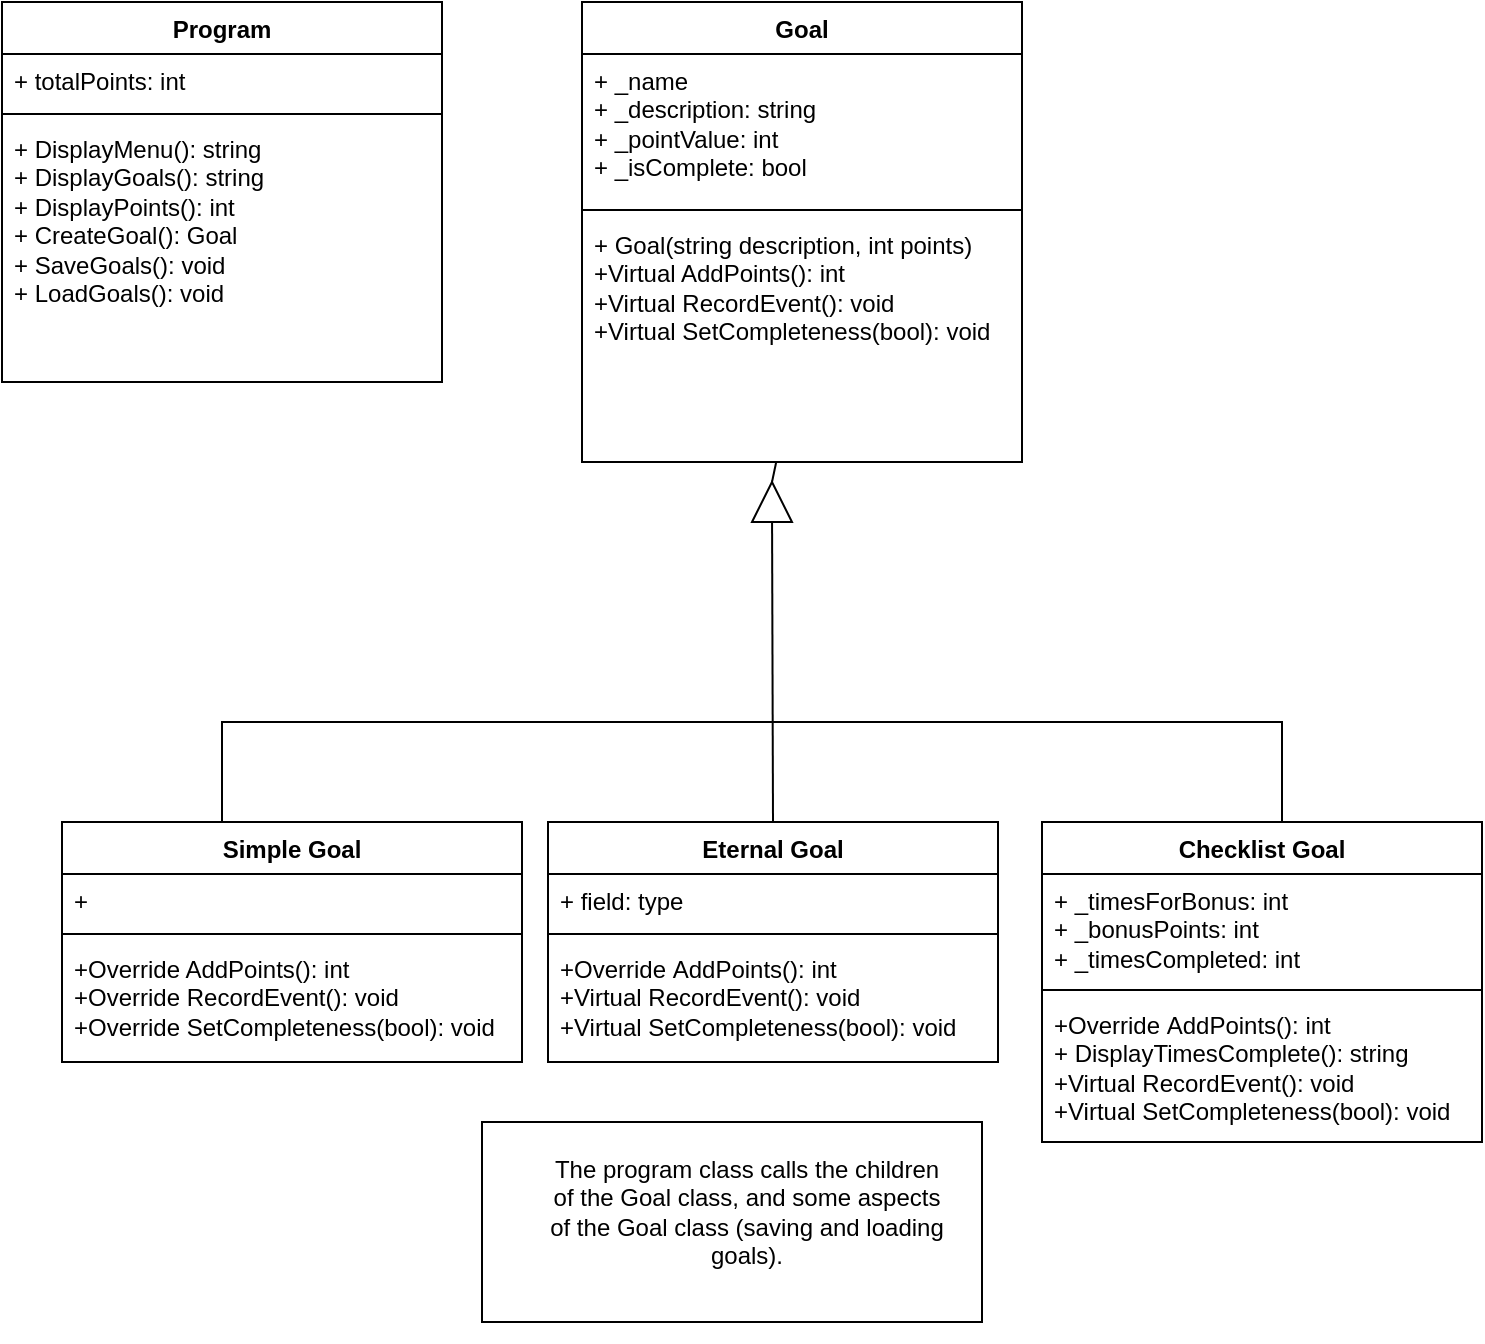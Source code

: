 <mxfile version="24.5.4" type="device">
  <diagram name="Page-1" id="RKtXmMHVuPjeEI1anVtn">
    <mxGraphModel dx="833" dy="715" grid="1" gridSize="10" guides="1" tooltips="1" connect="1" arrows="1" fold="1" page="1" pageScale="1" pageWidth="850" pageHeight="1100" math="0" shadow="0">
      <root>
        <mxCell id="0" />
        <mxCell id="1" parent="0" />
        <mxCell id="HKq2_l8QwF1ey5nwCKm9-34" value="" style="rounded=0;whiteSpace=wrap;html=1;" vertex="1" parent="1">
          <mxGeometry x="280" y="600" width="250" height="100" as="geometry" />
        </mxCell>
        <mxCell id="HKq2_l8QwF1ey5nwCKm9-1" value="Goal" style="swimlane;fontStyle=1;align=center;verticalAlign=top;childLayout=stackLayout;horizontal=1;startSize=26;horizontalStack=0;resizeParent=1;resizeParentMax=0;resizeLast=0;collapsible=1;marginBottom=0;whiteSpace=wrap;html=1;" vertex="1" parent="1">
          <mxGeometry x="330" y="40" width="220" height="230" as="geometry" />
        </mxCell>
        <mxCell id="HKq2_l8QwF1ey5nwCKm9-2" value="&lt;div&gt;+ _name&lt;/div&gt;+ _description: string&lt;div&gt;+ _pointValue: int&lt;/div&gt;&lt;div&gt;+ _isComplete: bool&lt;br&gt;&lt;/div&gt;" style="text;strokeColor=none;fillColor=none;align=left;verticalAlign=top;spacingLeft=4;spacingRight=4;overflow=hidden;rotatable=0;points=[[0,0.5],[1,0.5]];portConstraint=eastwest;whiteSpace=wrap;html=1;" vertex="1" parent="HKq2_l8QwF1ey5nwCKm9-1">
          <mxGeometry y="26" width="220" height="74" as="geometry" />
        </mxCell>
        <mxCell id="HKq2_l8QwF1ey5nwCKm9-3" value="" style="line;strokeWidth=1;fillColor=none;align=left;verticalAlign=middle;spacingTop=-1;spacingLeft=3;spacingRight=3;rotatable=0;labelPosition=right;points=[];portConstraint=eastwest;strokeColor=inherit;" vertex="1" parent="HKq2_l8QwF1ey5nwCKm9-1">
          <mxGeometry y="100" width="220" height="8" as="geometry" />
        </mxCell>
        <mxCell id="HKq2_l8QwF1ey5nwCKm9-4" value="+ Goal(string description, int points)&lt;div&gt;+Virtual AddPoints(): int&lt;/div&gt;&lt;div&gt;&lt;span style=&quot;background-color: initial;&quot;&gt;+&lt;/span&gt;&lt;span style=&quot;background-color: initial;&quot;&gt;Virtual&lt;/span&gt;&lt;span style=&quot;background-color: initial;&quot;&gt;&amp;nbsp;RecordEvent(): void&lt;/span&gt;&lt;br&gt;&lt;/div&gt;&lt;div&gt;&lt;div&gt;+Virtual SetCompleteness(bool): void&lt;/div&gt;&lt;div&gt;&lt;br&gt;&lt;/div&gt;&lt;/div&gt;" style="text;strokeColor=none;fillColor=none;align=left;verticalAlign=top;spacingLeft=4;spacingRight=4;overflow=hidden;rotatable=0;points=[[0,0.5],[1,0.5]];portConstraint=eastwest;whiteSpace=wrap;html=1;" vertex="1" parent="HKq2_l8QwF1ey5nwCKm9-1">
          <mxGeometry y="108" width="220" height="122" as="geometry" />
        </mxCell>
        <mxCell id="HKq2_l8QwF1ey5nwCKm9-5" value="Simple Goal" style="swimlane;fontStyle=1;align=center;verticalAlign=top;childLayout=stackLayout;horizontal=1;startSize=26;horizontalStack=0;resizeParent=1;resizeParentMax=0;resizeLast=0;collapsible=1;marginBottom=0;whiteSpace=wrap;html=1;" vertex="1" parent="1">
          <mxGeometry x="70" y="450" width="230" height="120" as="geometry" />
        </mxCell>
        <mxCell id="HKq2_l8QwF1ey5nwCKm9-6" value="+" style="text;strokeColor=none;fillColor=none;align=left;verticalAlign=top;spacingLeft=4;spacingRight=4;overflow=hidden;rotatable=0;points=[[0,0.5],[1,0.5]];portConstraint=eastwest;whiteSpace=wrap;html=1;" vertex="1" parent="HKq2_l8QwF1ey5nwCKm9-5">
          <mxGeometry y="26" width="230" height="26" as="geometry" />
        </mxCell>
        <mxCell id="HKq2_l8QwF1ey5nwCKm9-7" value="" style="line;strokeWidth=1;fillColor=none;align=left;verticalAlign=middle;spacingTop=-1;spacingLeft=3;spacingRight=3;rotatable=0;labelPosition=right;points=[];portConstraint=eastwest;strokeColor=inherit;" vertex="1" parent="HKq2_l8QwF1ey5nwCKm9-5">
          <mxGeometry y="52" width="230" height="8" as="geometry" />
        </mxCell>
        <mxCell id="HKq2_l8QwF1ey5nwCKm9-8" value="+Override AddPoints(): int&lt;div&gt;&lt;div&gt;&lt;div&gt;+&lt;span style=&quot;background-color: initial;&quot;&gt;Override&lt;/span&gt;&lt;span style=&quot;background-color: initial;&quot;&gt;&amp;nbsp;RecordEvent(): void&lt;/span&gt;&lt;/div&gt;&lt;div&gt;&lt;div&gt;+Override SetCompleteness(bool): void&lt;/div&gt;&lt;div&gt;&lt;br&gt;&lt;/div&gt;&lt;/div&gt;&lt;/div&gt;&lt;div&gt;&lt;/div&gt;&lt;/div&gt;" style="text;strokeColor=none;fillColor=none;align=left;verticalAlign=top;spacingLeft=4;spacingRight=4;overflow=hidden;rotatable=0;points=[[0,0.5],[1,0.5]];portConstraint=eastwest;whiteSpace=wrap;html=1;" vertex="1" parent="HKq2_l8QwF1ey5nwCKm9-5">
          <mxGeometry y="60" width="230" height="60" as="geometry" />
        </mxCell>
        <mxCell id="HKq2_l8QwF1ey5nwCKm9-9" value="Eternal Goal" style="swimlane;fontStyle=1;align=center;verticalAlign=top;childLayout=stackLayout;horizontal=1;startSize=26;horizontalStack=0;resizeParent=1;resizeParentMax=0;resizeLast=0;collapsible=1;marginBottom=0;whiteSpace=wrap;html=1;" vertex="1" parent="1">
          <mxGeometry x="313" y="450" width="225" height="120" as="geometry" />
        </mxCell>
        <mxCell id="HKq2_l8QwF1ey5nwCKm9-10" value="+ field: type" style="text;strokeColor=none;fillColor=none;align=left;verticalAlign=top;spacingLeft=4;spacingRight=4;overflow=hidden;rotatable=0;points=[[0,0.5],[1,0.5]];portConstraint=eastwest;whiteSpace=wrap;html=1;" vertex="1" parent="HKq2_l8QwF1ey5nwCKm9-9">
          <mxGeometry y="26" width="225" height="26" as="geometry" />
        </mxCell>
        <mxCell id="HKq2_l8QwF1ey5nwCKm9-11" value="" style="line;strokeWidth=1;fillColor=none;align=left;verticalAlign=middle;spacingTop=-1;spacingLeft=3;spacingRight=3;rotatable=0;labelPosition=right;points=[];portConstraint=eastwest;strokeColor=inherit;" vertex="1" parent="HKq2_l8QwF1ey5nwCKm9-9">
          <mxGeometry y="52" width="225" height="8" as="geometry" />
        </mxCell>
        <mxCell id="HKq2_l8QwF1ey5nwCKm9-12" value="+Override&amp;nbsp;AddPoints(): int&lt;div&gt;&lt;div&gt;+&lt;span style=&quot;background-color: initial;&quot;&gt;Virtual&lt;/span&gt;&lt;span style=&quot;background-color: initial;&quot;&gt;&amp;nbsp;RecordEvent(): void&lt;/span&gt;&lt;/div&gt;&lt;div&gt;&lt;div&gt;+Virtual SetCompleteness(bool): void&lt;/div&gt;&lt;div&gt;&lt;br&gt;&lt;/div&gt;&lt;/div&gt;&lt;/div&gt;" style="text;strokeColor=none;fillColor=none;align=left;verticalAlign=top;spacingLeft=4;spacingRight=4;overflow=hidden;rotatable=0;points=[[0,0.5],[1,0.5]];portConstraint=eastwest;whiteSpace=wrap;html=1;" vertex="1" parent="HKq2_l8QwF1ey5nwCKm9-9">
          <mxGeometry y="60" width="225" height="60" as="geometry" />
        </mxCell>
        <mxCell id="HKq2_l8QwF1ey5nwCKm9-13" value="Checklist Goal" style="swimlane;fontStyle=1;align=center;verticalAlign=top;childLayout=stackLayout;horizontal=1;startSize=26;horizontalStack=0;resizeParent=1;resizeParentMax=0;resizeLast=0;collapsible=1;marginBottom=0;whiteSpace=wrap;html=1;" vertex="1" parent="1">
          <mxGeometry x="560" y="450" width="220" height="160" as="geometry" />
        </mxCell>
        <mxCell id="HKq2_l8QwF1ey5nwCKm9-14" value="+ _timesForBonus: int&lt;div&gt;+ _bonusPoints: int&lt;/div&gt;&lt;div&gt;+ _timesCompleted: int&lt;/div&gt;" style="text;strokeColor=none;fillColor=none;align=left;verticalAlign=top;spacingLeft=4;spacingRight=4;overflow=hidden;rotatable=0;points=[[0,0.5],[1,0.5]];portConstraint=eastwest;whiteSpace=wrap;html=1;" vertex="1" parent="HKq2_l8QwF1ey5nwCKm9-13">
          <mxGeometry y="26" width="220" height="54" as="geometry" />
        </mxCell>
        <mxCell id="HKq2_l8QwF1ey5nwCKm9-15" value="" style="line;strokeWidth=1;fillColor=none;align=left;verticalAlign=middle;spacingTop=-1;spacingLeft=3;spacingRight=3;rotatable=0;labelPosition=right;points=[];portConstraint=eastwest;strokeColor=inherit;" vertex="1" parent="HKq2_l8QwF1ey5nwCKm9-13">
          <mxGeometry y="80" width="220" height="8" as="geometry" />
        </mxCell>
        <mxCell id="HKq2_l8QwF1ey5nwCKm9-16" value="+Override&amp;nbsp;AddPoints(): int&lt;div&gt;+ DisplayTimesComplete(): string&lt;/div&gt;&lt;div&gt;&lt;div&gt;+&lt;span style=&quot;background-color: initial;&quot;&gt;Virtual&lt;/span&gt;&lt;span style=&quot;background-color: initial;&quot;&gt;&amp;nbsp;RecordEvent(): void&lt;/span&gt;&lt;/div&gt;&lt;div&gt;&lt;div&gt;+Virtual SetCompleteness(bool): void&lt;/div&gt;&lt;div&gt;&lt;br&gt;&lt;/div&gt;&lt;/div&gt;&lt;/div&gt;" style="text;strokeColor=none;fillColor=none;align=left;verticalAlign=top;spacingLeft=4;spacingRight=4;overflow=hidden;rotatable=0;points=[[0,0.5],[1,0.5]];portConstraint=eastwest;whiteSpace=wrap;html=1;" vertex="1" parent="HKq2_l8QwF1ey5nwCKm9-13">
          <mxGeometry y="88" width="220" height="72" as="geometry" />
        </mxCell>
        <mxCell id="HKq2_l8QwF1ey5nwCKm9-21" value="" style="endArrow=none;html=1;rounded=0;exitX=1;exitY=0.5;exitDx=0;exitDy=0;" edge="1" parent="1" source="HKq2_l8QwF1ey5nwCKm9-22" target="HKq2_l8QwF1ey5nwCKm9-4">
          <mxGeometry width="50" height="50" relative="1" as="geometry">
            <mxPoint x="410" y="400" as="sourcePoint" />
            <mxPoint x="460" y="350" as="targetPoint" />
          </mxGeometry>
        </mxCell>
        <mxCell id="HKq2_l8QwF1ey5nwCKm9-23" value="" style="endArrow=none;html=1;rounded=0;exitX=0.5;exitY=0;exitDx=0;exitDy=0;" edge="1" parent="1" source="HKq2_l8QwF1ey5nwCKm9-9" target="HKq2_l8QwF1ey5nwCKm9-22">
          <mxGeometry width="50" height="50" relative="1" as="geometry">
            <mxPoint x="425" y="400" as="sourcePoint" />
            <mxPoint x="425" y="180" as="targetPoint" />
          </mxGeometry>
        </mxCell>
        <mxCell id="HKq2_l8QwF1ey5nwCKm9-22" value="" style="triangle;whiteSpace=wrap;html=1;rotation=-90;" vertex="1" parent="1">
          <mxGeometry x="415" y="280" width="20" height="20" as="geometry" />
        </mxCell>
        <mxCell id="HKq2_l8QwF1ey5nwCKm9-25" value="" style="endArrow=none;html=1;rounded=0;" edge="1" parent="1">
          <mxGeometry width="50" height="50" relative="1" as="geometry">
            <mxPoint x="150" y="450" as="sourcePoint" />
            <mxPoint x="420" y="400" as="targetPoint" />
            <Array as="points">
              <mxPoint x="150" y="400" />
            </Array>
          </mxGeometry>
        </mxCell>
        <mxCell id="HKq2_l8QwF1ey5nwCKm9-26" value="" style="endArrow=none;html=1;rounded=0;" edge="1" parent="1">
          <mxGeometry width="50" height="50" relative="1" as="geometry">
            <mxPoint x="420" y="400" as="sourcePoint" />
            <mxPoint x="680" y="450" as="targetPoint" />
            <Array as="points">
              <mxPoint x="680" y="400" />
            </Array>
          </mxGeometry>
        </mxCell>
        <mxCell id="HKq2_l8QwF1ey5nwCKm9-28" value="Program" style="swimlane;fontStyle=1;align=center;verticalAlign=top;childLayout=stackLayout;horizontal=1;startSize=26;horizontalStack=0;resizeParent=1;resizeParentMax=0;resizeLast=0;collapsible=1;marginBottom=0;whiteSpace=wrap;html=1;" vertex="1" parent="1">
          <mxGeometry x="40" y="40" width="220" height="190" as="geometry" />
        </mxCell>
        <mxCell id="HKq2_l8QwF1ey5nwCKm9-29" value="+ totalPoints: int" style="text;strokeColor=none;fillColor=none;align=left;verticalAlign=top;spacingLeft=4;spacingRight=4;overflow=hidden;rotatable=0;points=[[0,0.5],[1,0.5]];portConstraint=eastwest;whiteSpace=wrap;html=1;" vertex="1" parent="HKq2_l8QwF1ey5nwCKm9-28">
          <mxGeometry y="26" width="220" height="26" as="geometry" />
        </mxCell>
        <mxCell id="HKq2_l8QwF1ey5nwCKm9-30" value="" style="line;strokeWidth=1;fillColor=none;align=left;verticalAlign=middle;spacingTop=-1;spacingLeft=3;spacingRight=3;rotatable=0;labelPosition=right;points=[];portConstraint=eastwest;strokeColor=inherit;" vertex="1" parent="HKq2_l8QwF1ey5nwCKm9-28">
          <mxGeometry y="52" width="220" height="8" as="geometry" />
        </mxCell>
        <mxCell id="HKq2_l8QwF1ey5nwCKm9-31" value="+ DisplayMenu(): string&lt;div&gt;+ DisplayGoals(): string&lt;div&gt;+ DisplayPoints(): int&lt;/div&gt;&lt;div&gt;+ CreateGoal(): Goal&lt;/div&gt;&lt;/div&gt;&lt;div&gt;&lt;div&gt;&lt;span style=&quot;background-color: initial;&quot;&gt;+ SaveGoals(): void&lt;/span&gt;&lt;br&gt;&lt;/div&gt;&lt;div&gt;+ LoadGoals(): void&lt;/div&gt;&lt;/div&gt;&lt;div&gt;&lt;br&gt;&lt;/div&gt;&lt;div&gt;&lt;br&gt;&lt;/div&gt;" style="text;strokeColor=none;fillColor=none;align=left;verticalAlign=top;spacingLeft=4;spacingRight=4;overflow=hidden;rotatable=0;points=[[0,0.5],[1,0.5]];portConstraint=eastwest;whiteSpace=wrap;html=1;" vertex="1" parent="HKq2_l8QwF1ey5nwCKm9-28">
          <mxGeometry y="60" width="220" height="130" as="geometry" />
        </mxCell>
        <mxCell id="HKq2_l8QwF1ey5nwCKm9-33" value="The program class calls the children of the Goal class, and some aspects of the Goal class (saving and loading goals)." style="text;html=1;align=center;verticalAlign=middle;whiteSpace=wrap;rounded=0;" vertex="1" parent="1">
          <mxGeometry x="310" y="580" width="205" height="130" as="geometry" />
        </mxCell>
      </root>
    </mxGraphModel>
  </diagram>
</mxfile>
